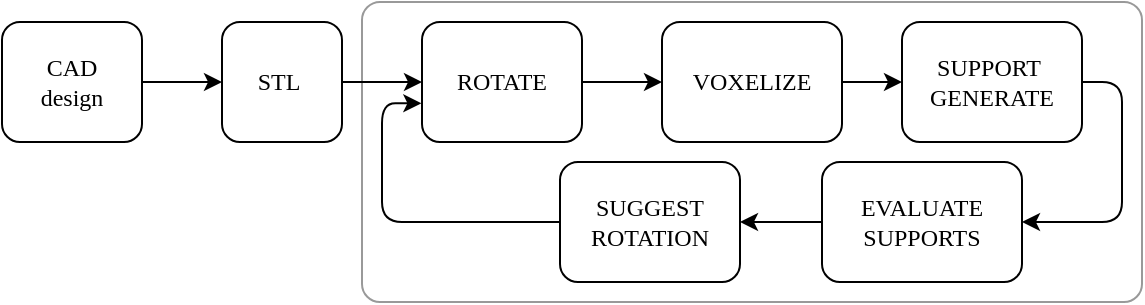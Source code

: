 <mxfile version="22.0.4" type="github">
  <diagram name="Page-1" id="dx2Keyk4RebEjHlZLbdq">
    <mxGraphModel dx="1024" dy="549" grid="1" gridSize="10" guides="1" tooltips="1" connect="1" arrows="1" fold="1" page="1" pageScale="1" pageWidth="827" pageHeight="1169" math="0" shadow="0">
      <root>
        <mxCell id="0" />
        <mxCell id="1" parent="0" />
        <mxCell id="vkNzKVRSG2_qt7ln2rpq-8" value="" style="rounded=1;whiteSpace=wrap;html=1;arcSize=6;opacity=40;" vertex="1" parent="1">
          <mxGeometry x="190" y="10" width="390" height="150" as="geometry" />
        </mxCell>
        <mxCell id="IIWOretUkINQSwrZmsNc-3" value="" style="edgeStyle=orthogonalEdgeStyle;rounded=0;orthogonalLoop=1;jettySize=auto;html=1;" parent="1" source="S_7-efMBnR_kWzVphuDj-1" target="IIWOretUkINQSwrZmsNc-2" edge="1">
          <mxGeometry relative="1" as="geometry" />
        </mxCell>
        <mxCell id="S_7-efMBnR_kWzVphuDj-1" value="CAD&lt;br&gt;design" style="rounded=1;whiteSpace=wrap;html=1;fontFamily=Times New Roman;" parent="1" vertex="1">
          <mxGeometry x="10" y="20" width="70" height="60" as="geometry" />
        </mxCell>
        <mxCell id="IIWOretUkINQSwrZmsNc-5" value="" style="edgeStyle=orthogonalEdgeStyle;rounded=0;orthogonalLoop=1;jettySize=auto;html=1;" parent="1" source="IIWOretUkINQSwrZmsNc-2" target="IIWOretUkINQSwrZmsNc-4" edge="1">
          <mxGeometry relative="1" as="geometry" />
        </mxCell>
        <mxCell id="IIWOretUkINQSwrZmsNc-2" value="STL&amp;nbsp;" style="whiteSpace=wrap;html=1;fontFamily=Times New Roman;rounded=1;" parent="1" vertex="1">
          <mxGeometry x="120" y="20" width="60" height="60" as="geometry" />
        </mxCell>
        <mxCell id="IIWOretUkINQSwrZmsNc-7" value="" style="edgeStyle=orthogonalEdgeStyle;rounded=0;orthogonalLoop=1;jettySize=auto;html=1;" parent="1" source="IIWOretUkINQSwrZmsNc-4" target="IIWOretUkINQSwrZmsNc-6" edge="1">
          <mxGeometry relative="1" as="geometry" />
        </mxCell>
        <mxCell id="IIWOretUkINQSwrZmsNc-4" value="ROTATE" style="whiteSpace=wrap;html=1;fontFamily=Times New Roman;rounded=1;" parent="1" vertex="1">
          <mxGeometry x="220" y="20" width="80" height="60" as="geometry" />
        </mxCell>
        <mxCell id="vkNzKVRSG2_qt7ln2rpq-2" value="" style="edgeStyle=orthogonalEdgeStyle;rounded=0;orthogonalLoop=1;jettySize=auto;html=1;" edge="1" parent="1" source="IIWOretUkINQSwrZmsNc-6" target="vkNzKVRSG2_qt7ln2rpq-1">
          <mxGeometry relative="1" as="geometry" />
        </mxCell>
        <mxCell id="IIWOretUkINQSwrZmsNc-6" value="VOXELIZE" style="whiteSpace=wrap;html=1;fontFamily=Times New Roman;rounded=1;" parent="1" vertex="1">
          <mxGeometry x="340" y="20" width="90" height="60" as="geometry" />
        </mxCell>
        <mxCell id="vkNzKVRSG2_qt7ln2rpq-4" value="" style="edgeStyle=orthogonalEdgeStyle;rounded=1;orthogonalLoop=1;jettySize=auto;html=1;entryX=-0.004;entryY=0.677;entryDx=0;entryDy=0;entryPerimeter=0;" edge="1" parent="1" source="vkNzKVRSG2_qt7ln2rpq-6" target="IIWOretUkINQSwrZmsNc-4">
          <mxGeometry relative="1" as="geometry">
            <mxPoint x="530" y="50.0" as="sourcePoint" />
            <mxPoint x="260" y="120" as="targetPoint" />
            <Array as="points">
              <mxPoint x="200" y="61" />
            </Array>
          </mxGeometry>
        </mxCell>
        <mxCell id="vkNzKVRSG2_qt7ln2rpq-1" value="SUPPORT&amp;nbsp; GENERATE" style="whiteSpace=wrap;html=1;fontFamily=Times New Roman;rounded=1;" vertex="1" parent="1">
          <mxGeometry x="460" y="20" width="90" height="60" as="geometry" />
        </mxCell>
        <mxCell id="vkNzKVRSG2_qt7ln2rpq-7" value="" style="edgeStyle=orthogonalEdgeStyle;rounded=1;orthogonalLoop=1;jettySize=auto;html=1;entryX=1;entryY=0.5;entryDx=0;entryDy=0;" edge="1" parent="1" source="vkNzKVRSG2_qt7ln2rpq-9" target="vkNzKVRSG2_qt7ln2rpq-6">
          <mxGeometry relative="1" as="geometry">
            <mxPoint x="550" y="50" as="sourcePoint" />
            <mxPoint x="220" y="61" as="targetPoint" />
            <Array as="points" />
          </mxGeometry>
        </mxCell>
        <mxCell id="vkNzKVRSG2_qt7ln2rpq-6" value="SUGGEST ROTATION" style="whiteSpace=wrap;html=1;fontFamily=Times New Roman;rounded=1;" vertex="1" parent="1">
          <mxGeometry x="289" y="90" width="90" height="60" as="geometry" />
        </mxCell>
        <mxCell id="vkNzKVRSG2_qt7ln2rpq-10" value="" style="edgeStyle=orthogonalEdgeStyle;rounded=1;orthogonalLoop=1;jettySize=auto;html=1;entryX=1;entryY=0.5;entryDx=0;entryDy=0;" edge="1" parent="1" target="vkNzKVRSG2_qt7ln2rpq-9">
          <mxGeometry relative="1" as="geometry">
            <mxPoint x="550" y="50" as="sourcePoint" />
            <mxPoint x="379" y="120" as="targetPoint" />
            <Array as="points">
              <mxPoint x="570" y="50" />
              <mxPoint x="570" y="120" />
            </Array>
          </mxGeometry>
        </mxCell>
        <mxCell id="vkNzKVRSG2_qt7ln2rpq-9" value="EVALUATE SUPPORTS" style="whiteSpace=wrap;html=1;fontFamily=Times New Roman;rounded=1;" vertex="1" parent="1">
          <mxGeometry x="420" y="90" width="100" height="60" as="geometry" />
        </mxCell>
      </root>
    </mxGraphModel>
  </diagram>
</mxfile>
